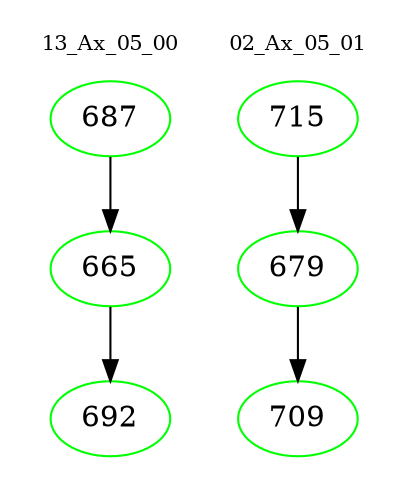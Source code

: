 digraph{
subgraph cluster_0 {
color = white
label = "13_Ax_05_00";
fontsize=10;
T0_687 [label="687", color="green"]
T0_687 -> T0_665 [color="black"]
T0_665 [label="665", color="green"]
T0_665 -> T0_692 [color="black"]
T0_692 [label="692", color="green"]
}
subgraph cluster_1 {
color = white
label = "02_Ax_05_01";
fontsize=10;
T1_715 [label="715", color="green"]
T1_715 -> T1_679 [color="black"]
T1_679 [label="679", color="green"]
T1_679 -> T1_709 [color="black"]
T1_709 [label="709", color="green"]
}
}
